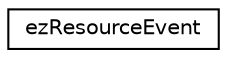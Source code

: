 digraph "Graphical Class Hierarchy"
{
 // LATEX_PDF_SIZE
  edge [fontname="Helvetica",fontsize="10",labelfontname="Helvetica",labelfontsize="10"];
  node [fontname="Helvetica",fontsize="10",shape=record];
  rankdir="LR";
  Node0 [label="ezResourceEvent",height=0.2,width=0.4,color="black", fillcolor="white", style="filled",URL="$df/d46/structez_resource_event.htm",tooltip="These events may be sent by a specific ezResource or by the ezResourceManager."];
}
